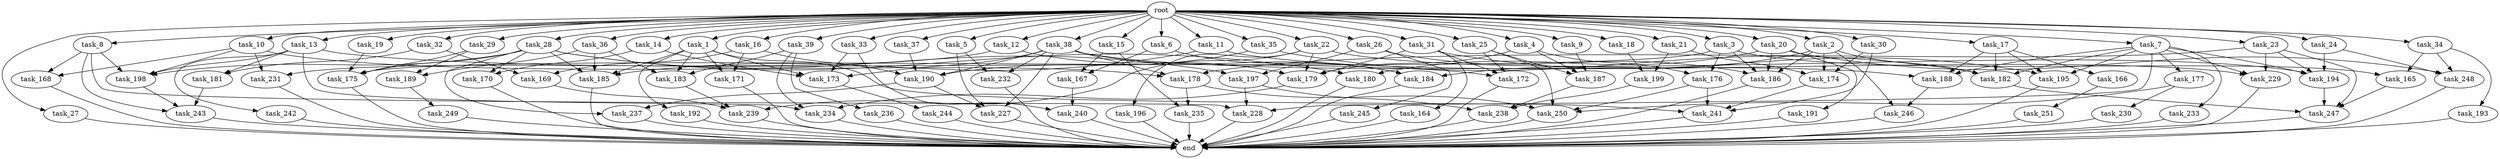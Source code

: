 digraph G {
  root [size="0.000000"];
  task_1 [size="1.024000"];
  task_2 [size="1.024000"];
  task_3 [size="1.024000"];
  task_4 [size="1.024000"];
  task_5 [size="1.024000"];
  task_6 [size="1.024000"];
  task_7 [size="1.024000"];
  task_8 [size="1.024000"];
  task_9 [size="1.024000"];
  task_10 [size="1.024000"];
  task_11 [size="1.024000"];
  task_12 [size="1.024000"];
  task_13 [size="1.024000"];
  task_14 [size="1.024000"];
  task_15 [size="1.024000"];
  task_16 [size="1.024000"];
  task_17 [size="1.024000"];
  task_18 [size="1.024000"];
  task_19 [size="1.024000"];
  task_20 [size="1.024000"];
  task_21 [size="1.024000"];
  task_22 [size="1.024000"];
  task_23 [size="1.024000"];
  task_24 [size="1.024000"];
  task_25 [size="1.024000"];
  task_26 [size="1.024000"];
  task_27 [size="1.024000"];
  task_28 [size="1.024000"];
  task_29 [size="1.024000"];
  task_30 [size="1.024000"];
  task_31 [size="1.024000"];
  task_32 [size="1.024000"];
  task_33 [size="1.024000"];
  task_34 [size="1.024000"];
  task_35 [size="1.024000"];
  task_36 [size="1.024000"];
  task_37 [size="1.024000"];
  task_38 [size="1.024000"];
  task_39 [size="1.024000"];
  task_164 [size="34359738.368000"];
  task_165 [size="730144440.320000"];
  task_166 [size="34359738.368000"];
  task_167 [size="498216206.336000"];
  task_168 [size="386547056.640000"];
  task_169 [size="111669149.696000"];
  task_170 [size="111669149.696000"];
  task_171 [size="171798691.840000"];
  task_172 [size="1314259992.576000"];
  task_173 [size="386547056.640000"];
  task_174 [size="661424963.584000"];
  task_175 [size="979252543.488000"];
  task_176 [size="730144440.320000"];
  task_177 [size="695784701.952000"];
  task_178 [size="893353197.568000"];
  task_179 [size="1013612281.856000"];
  task_180 [size="68719476.736000"];
  task_181 [size="498216206.336000"];
  task_182 [size="1503238553.600000"];
  task_183 [size="1133871366.144000"];
  task_184 [size="188978561.024000"];
  task_185 [size="343597383.680000"];
  task_186 [size="730144440.320000"];
  task_187 [size="1357209665.536000"];
  task_188 [size="764504178.688000"];
  task_189 [size="558345748.480000"];
  task_190 [size="979252543.488000"];
  task_191 [size="34359738.368000"];
  task_192 [size="137438953.472000"];
  task_193 [size="420906795.008000"];
  task_194 [size="1975684956.160000"];
  task_195 [size="764504178.688000"];
  task_196 [size="420906795.008000"];
  task_197 [size="343597383.680000"];
  task_198 [size="841813590.016000"];
  task_199 [size="687194767.360000"];
  task_227 [size="1314259992.576000"];
  task_228 [size="910533066.752000"];
  task_229 [size="1279900254.208000"];
  task_230 [size="858993459.200000"];
  task_231 [size="446676598.784000"];
  task_232 [size="455266533.376000"];
  task_233 [size="695784701.952000"];
  task_234 [size="1314259992.576000"];
  task_235 [size="498216206.336000"];
  task_236 [size="858993459.200000"];
  task_237 [size="893353197.568000"];
  task_238 [size="386547056.640000"];
  task_239 [size="919123001.344000"];
  task_240 [size="446676598.784000"];
  task_241 [size="1065151889.408000"];
  task_242 [size="420906795.008000"];
  task_243 [size="188978561.024000"];
  task_244 [size="549755813.888000"];
  task_245 [size="309237645.312000"];
  task_246 [size="214748364.800000"];
  task_247 [size="936302870.528000"];
  task_248 [size="764504178.688000"];
  task_249 [size="549755813.888000"];
  task_250 [size="1829656068.096000"];
  task_251 [size="420906795.008000"];
  end [size="0.000000"];

  root -> task_1 [size="1.000000"];
  root -> task_2 [size="1.000000"];
  root -> task_3 [size="1.000000"];
  root -> task_4 [size="1.000000"];
  root -> task_5 [size="1.000000"];
  root -> task_6 [size="1.000000"];
  root -> task_7 [size="1.000000"];
  root -> task_8 [size="1.000000"];
  root -> task_9 [size="1.000000"];
  root -> task_10 [size="1.000000"];
  root -> task_11 [size="1.000000"];
  root -> task_12 [size="1.000000"];
  root -> task_13 [size="1.000000"];
  root -> task_14 [size="1.000000"];
  root -> task_15 [size="1.000000"];
  root -> task_16 [size="1.000000"];
  root -> task_17 [size="1.000000"];
  root -> task_18 [size="1.000000"];
  root -> task_19 [size="1.000000"];
  root -> task_20 [size="1.000000"];
  root -> task_21 [size="1.000000"];
  root -> task_22 [size="1.000000"];
  root -> task_23 [size="1.000000"];
  root -> task_24 [size="1.000000"];
  root -> task_25 [size="1.000000"];
  root -> task_26 [size="1.000000"];
  root -> task_27 [size="1.000000"];
  root -> task_28 [size="1.000000"];
  root -> task_29 [size="1.000000"];
  root -> task_30 [size="1.000000"];
  root -> task_31 [size="1.000000"];
  root -> task_32 [size="1.000000"];
  root -> task_33 [size="1.000000"];
  root -> task_34 [size="1.000000"];
  root -> task_35 [size="1.000000"];
  root -> task_36 [size="1.000000"];
  root -> task_37 [size="1.000000"];
  root -> task_38 [size="1.000000"];
  root -> task_39 [size="1.000000"];
  task_1 -> task_171 [size="134217728.000000"];
  task_1 -> task_173 [size="134217728.000000"];
  task_1 -> task_183 [size="134217728.000000"];
  task_1 -> task_185 [size="134217728.000000"];
  task_1 -> task_192 [size="134217728.000000"];
  task_1 -> task_241 [size="134217728.000000"];
  task_2 -> task_174 [size="75497472.000000"];
  task_2 -> task_182 [size="75497472.000000"];
  task_2 -> task_184 [size="75497472.000000"];
  task_2 -> task_186 [size="75497472.000000"];
  task_2 -> task_246 [size="75497472.000000"];
  task_3 -> task_165 [size="301989888.000000"];
  task_3 -> task_175 [size="301989888.000000"];
  task_3 -> task_176 [size="301989888.000000"];
  task_3 -> task_186 [size="301989888.000000"];
  task_4 -> task_176 [size="411041792.000000"];
  task_4 -> task_179 [size="411041792.000000"];
  task_4 -> task_187 [size="411041792.000000"];
  task_5 -> task_227 [size="411041792.000000"];
  task_5 -> task_232 [size="411041792.000000"];
  task_6 -> task_167 [size="75497472.000000"];
  task_6 -> task_184 [size="75497472.000000"];
  task_7 -> task_177 [size="679477248.000000"];
  task_7 -> task_182 [size="679477248.000000"];
  task_7 -> task_188 [size="679477248.000000"];
  task_7 -> task_194 [size="679477248.000000"];
  task_7 -> task_195 [size="679477248.000000"];
  task_7 -> task_228 [size="679477248.000000"];
  task_7 -> task_229 [size="679477248.000000"];
  task_7 -> task_233 [size="679477248.000000"];
  task_8 -> task_168 [size="75497472.000000"];
  task_8 -> task_198 [size="75497472.000000"];
  task_8 -> task_228 [size="75497472.000000"];
  task_8 -> task_243 [size="75497472.000000"];
  task_9 -> task_187 [size="75497472.000000"];
  task_10 -> task_168 [size="301989888.000000"];
  task_10 -> task_178 [size="301989888.000000"];
  task_10 -> task_198 [size="301989888.000000"];
  task_10 -> task_231 [size="301989888.000000"];
  task_11 -> task_185 [size="33554432.000000"];
  task_11 -> task_229 [size="33554432.000000"];
  task_12 -> task_179 [size="134217728.000000"];
  task_12 -> task_231 [size="134217728.000000"];
  task_13 -> task_172 [size="411041792.000000"];
  task_13 -> task_181 [size="411041792.000000"];
  task_13 -> task_198 [size="411041792.000000"];
  task_13 -> task_234 [size="411041792.000000"];
  task_13 -> task_242 [size="411041792.000000"];
  task_14 -> task_170 [size="75497472.000000"];
  task_14 -> task_173 [size="75497472.000000"];
  task_15 -> task_167 [size="411041792.000000"];
  task_15 -> task_235 [size="411041792.000000"];
  task_16 -> task_169 [size="33554432.000000"];
  task_16 -> task_171 [size="33554432.000000"];
  task_16 -> task_190 [size="33554432.000000"];
  task_17 -> task_166 [size="33554432.000000"];
  task_17 -> task_182 [size="33554432.000000"];
  task_17 -> task_188 [size="33554432.000000"];
  task_17 -> task_195 [size="33554432.000000"];
  task_18 -> task_199 [size="134217728.000000"];
  task_19 -> task_175 [size="209715200.000000"];
  task_20 -> task_180 [size="33554432.000000"];
  task_20 -> task_186 [size="33554432.000000"];
  task_20 -> task_191 [size="33554432.000000"];
  task_20 -> task_248 [size="33554432.000000"];
  task_21 -> task_174 [size="536870912.000000"];
  task_21 -> task_199 [size="536870912.000000"];
  task_22 -> task_179 [size="411041792.000000"];
  task_22 -> task_194 [size="411041792.000000"];
  task_22 -> task_196 [size="411041792.000000"];
  task_22 -> task_239 [size="411041792.000000"];
  task_23 -> task_178 [size="536870912.000000"];
  task_23 -> task_194 [size="536870912.000000"];
  task_23 -> task_229 [size="536870912.000000"];
  task_23 -> task_247 [size="536870912.000000"];
  task_24 -> task_194 [size="301989888.000000"];
  task_24 -> task_248 [size="301989888.000000"];
  task_25 -> task_172 [size="838860800.000000"];
  task_25 -> task_187 [size="838860800.000000"];
  task_25 -> task_250 [size="838860800.000000"];
  task_26 -> task_186 [size="301989888.000000"];
  task_26 -> task_197 [size="301989888.000000"];
  task_26 -> task_245 [size="301989888.000000"];
  task_27 -> end [size="1.000000"];
  task_28 -> task_170 [size="33554432.000000"];
  task_28 -> task_175 [size="33554432.000000"];
  task_28 -> task_180 [size="33554432.000000"];
  task_28 -> task_185 [size="33554432.000000"];
  task_28 -> task_197 [size="33554432.000000"];
  task_28 -> task_198 [size="33554432.000000"];
  task_28 -> task_237 [size="33554432.000000"];
  task_29 -> task_175 [size="411041792.000000"];
  task_29 -> task_189 [size="411041792.000000"];
  task_30 -> task_174 [size="33554432.000000"];
  task_30 -> task_241 [size="33554432.000000"];
  task_31 -> task_164 [size="33554432.000000"];
  task_31 -> task_172 [size="33554432.000000"];
  task_31 -> task_179 [size="33554432.000000"];
  task_31 -> task_195 [size="33554432.000000"];
  task_32 -> task_169 [size="75497472.000000"];
  task_32 -> task_181 [size="75497472.000000"];
  task_33 -> task_173 [size="134217728.000000"];
  task_33 -> task_240 [size="134217728.000000"];
  task_34 -> task_165 [size="411041792.000000"];
  task_34 -> task_193 [size="411041792.000000"];
  task_34 -> task_248 [size="411041792.000000"];
  task_35 -> task_182 [size="679477248.000000"];
  task_35 -> task_190 [size="679477248.000000"];
  task_36 -> task_183 [size="134217728.000000"];
  task_36 -> task_185 [size="134217728.000000"];
  task_36 -> task_189 [size="134217728.000000"];
  task_37 -> task_190 [size="209715200.000000"];
  task_38 -> task_173 [size="33554432.000000"];
  task_38 -> task_178 [size="33554432.000000"];
  task_38 -> task_184 [size="33554432.000000"];
  task_38 -> task_188 [size="33554432.000000"];
  task_38 -> task_190 [size="33554432.000000"];
  task_38 -> task_227 [size="33554432.000000"];
  task_38 -> task_232 [size="33554432.000000"];
  task_39 -> task_183 [size="838860800.000000"];
  task_39 -> task_234 [size="838860800.000000"];
  task_39 -> task_236 [size="838860800.000000"];
  task_164 -> end [size="1.000000"];
  task_165 -> task_247 [size="33554432.000000"];
  task_166 -> task_251 [size="411041792.000000"];
  task_167 -> task_240 [size="301989888.000000"];
  task_168 -> end [size="1.000000"];
  task_169 -> task_239 [size="75497472.000000"];
  task_170 -> end [size="1.000000"];
  task_171 -> end [size="1.000000"];
  task_172 -> end [size="1.000000"];
  task_173 -> task_244 [size="536870912.000000"];
  task_174 -> task_241 [size="838860800.000000"];
  task_175 -> end [size="1.000000"];
  task_176 -> task_241 [size="33554432.000000"];
  task_176 -> task_250 [size="33554432.000000"];
  task_177 -> task_230 [size="838860800.000000"];
  task_177 -> task_250 [size="838860800.000000"];
  task_178 -> task_235 [size="75497472.000000"];
  task_178 -> task_250 [size="75497472.000000"];
  task_179 -> task_234 [size="33554432.000000"];
  task_180 -> end [size="1.000000"];
  task_181 -> task_243 [size="75497472.000000"];
  task_182 -> task_247 [size="134217728.000000"];
  task_183 -> task_239 [size="411041792.000000"];
  task_184 -> end [size="1.000000"];
  task_185 -> end [size="1.000000"];
  task_186 -> end [size="1.000000"];
  task_187 -> task_238 [size="33554432.000000"];
  task_188 -> task_246 [size="134217728.000000"];
  task_189 -> task_249 [size="536870912.000000"];
  task_190 -> task_227 [size="838860800.000000"];
  task_190 -> task_237 [size="838860800.000000"];
  task_191 -> end [size="1.000000"];
  task_192 -> end [size="1.000000"];
  task_193 -> end [size="1.000000"];
  task_194 -> task_247 [size="209715200.000000"];
  task_195 -> end [size="1.000000"];
  task_196 -> end [size="1.000000"];
  task_197 -> task_228 [size="134217728.000000"];
  task_197 -> task_238 [size="134217728.000000"];
  task_198 -> task_243 [size="33554432.000000"];
  task_199 -> task_238 [size="209715200.000000"];
  task_227 -> end [size="1.000000"];
  task_228 -> end [size="1.000000"];
  task_229 -> end [size="1.000000"];
  task_230 -> end [size="1.000000"];
  task_231 -> end [size="1.000000"];
  task_232 -> end [size="1.000000"];
  task_233 -> end [size="1.000000"];
  task_234 -> end [size="1.000000"];
  task_235 -> end [size="1.000000"];
  task_236 -> end [size="1.000000"];
  task_237 -> end [size="1.000000"];
  task_238 -> end [size="1.000000"];
  task_239 -> end [size="1.000000"];
  task_240 -> end [size="1.000000"];
  task_241 -> end [size="1.000000"];
  task_242 -> end [size="1.000000"];
  task_243 -> end [size="1.000000"];
  task_244 -> end [size="1.000000"];
  task_245 -> end [size="1.000000"];
  task_246 -> end [size="1.000000"];
  task_247 -> end [size="1.000000"];
  task_248 -> end [size="1.000000"];
  task_249 -> end [size="1.000000"];
  task_250 -> end [size="1.000000"];
  task_251 -> end [size="1.000000"];
}
